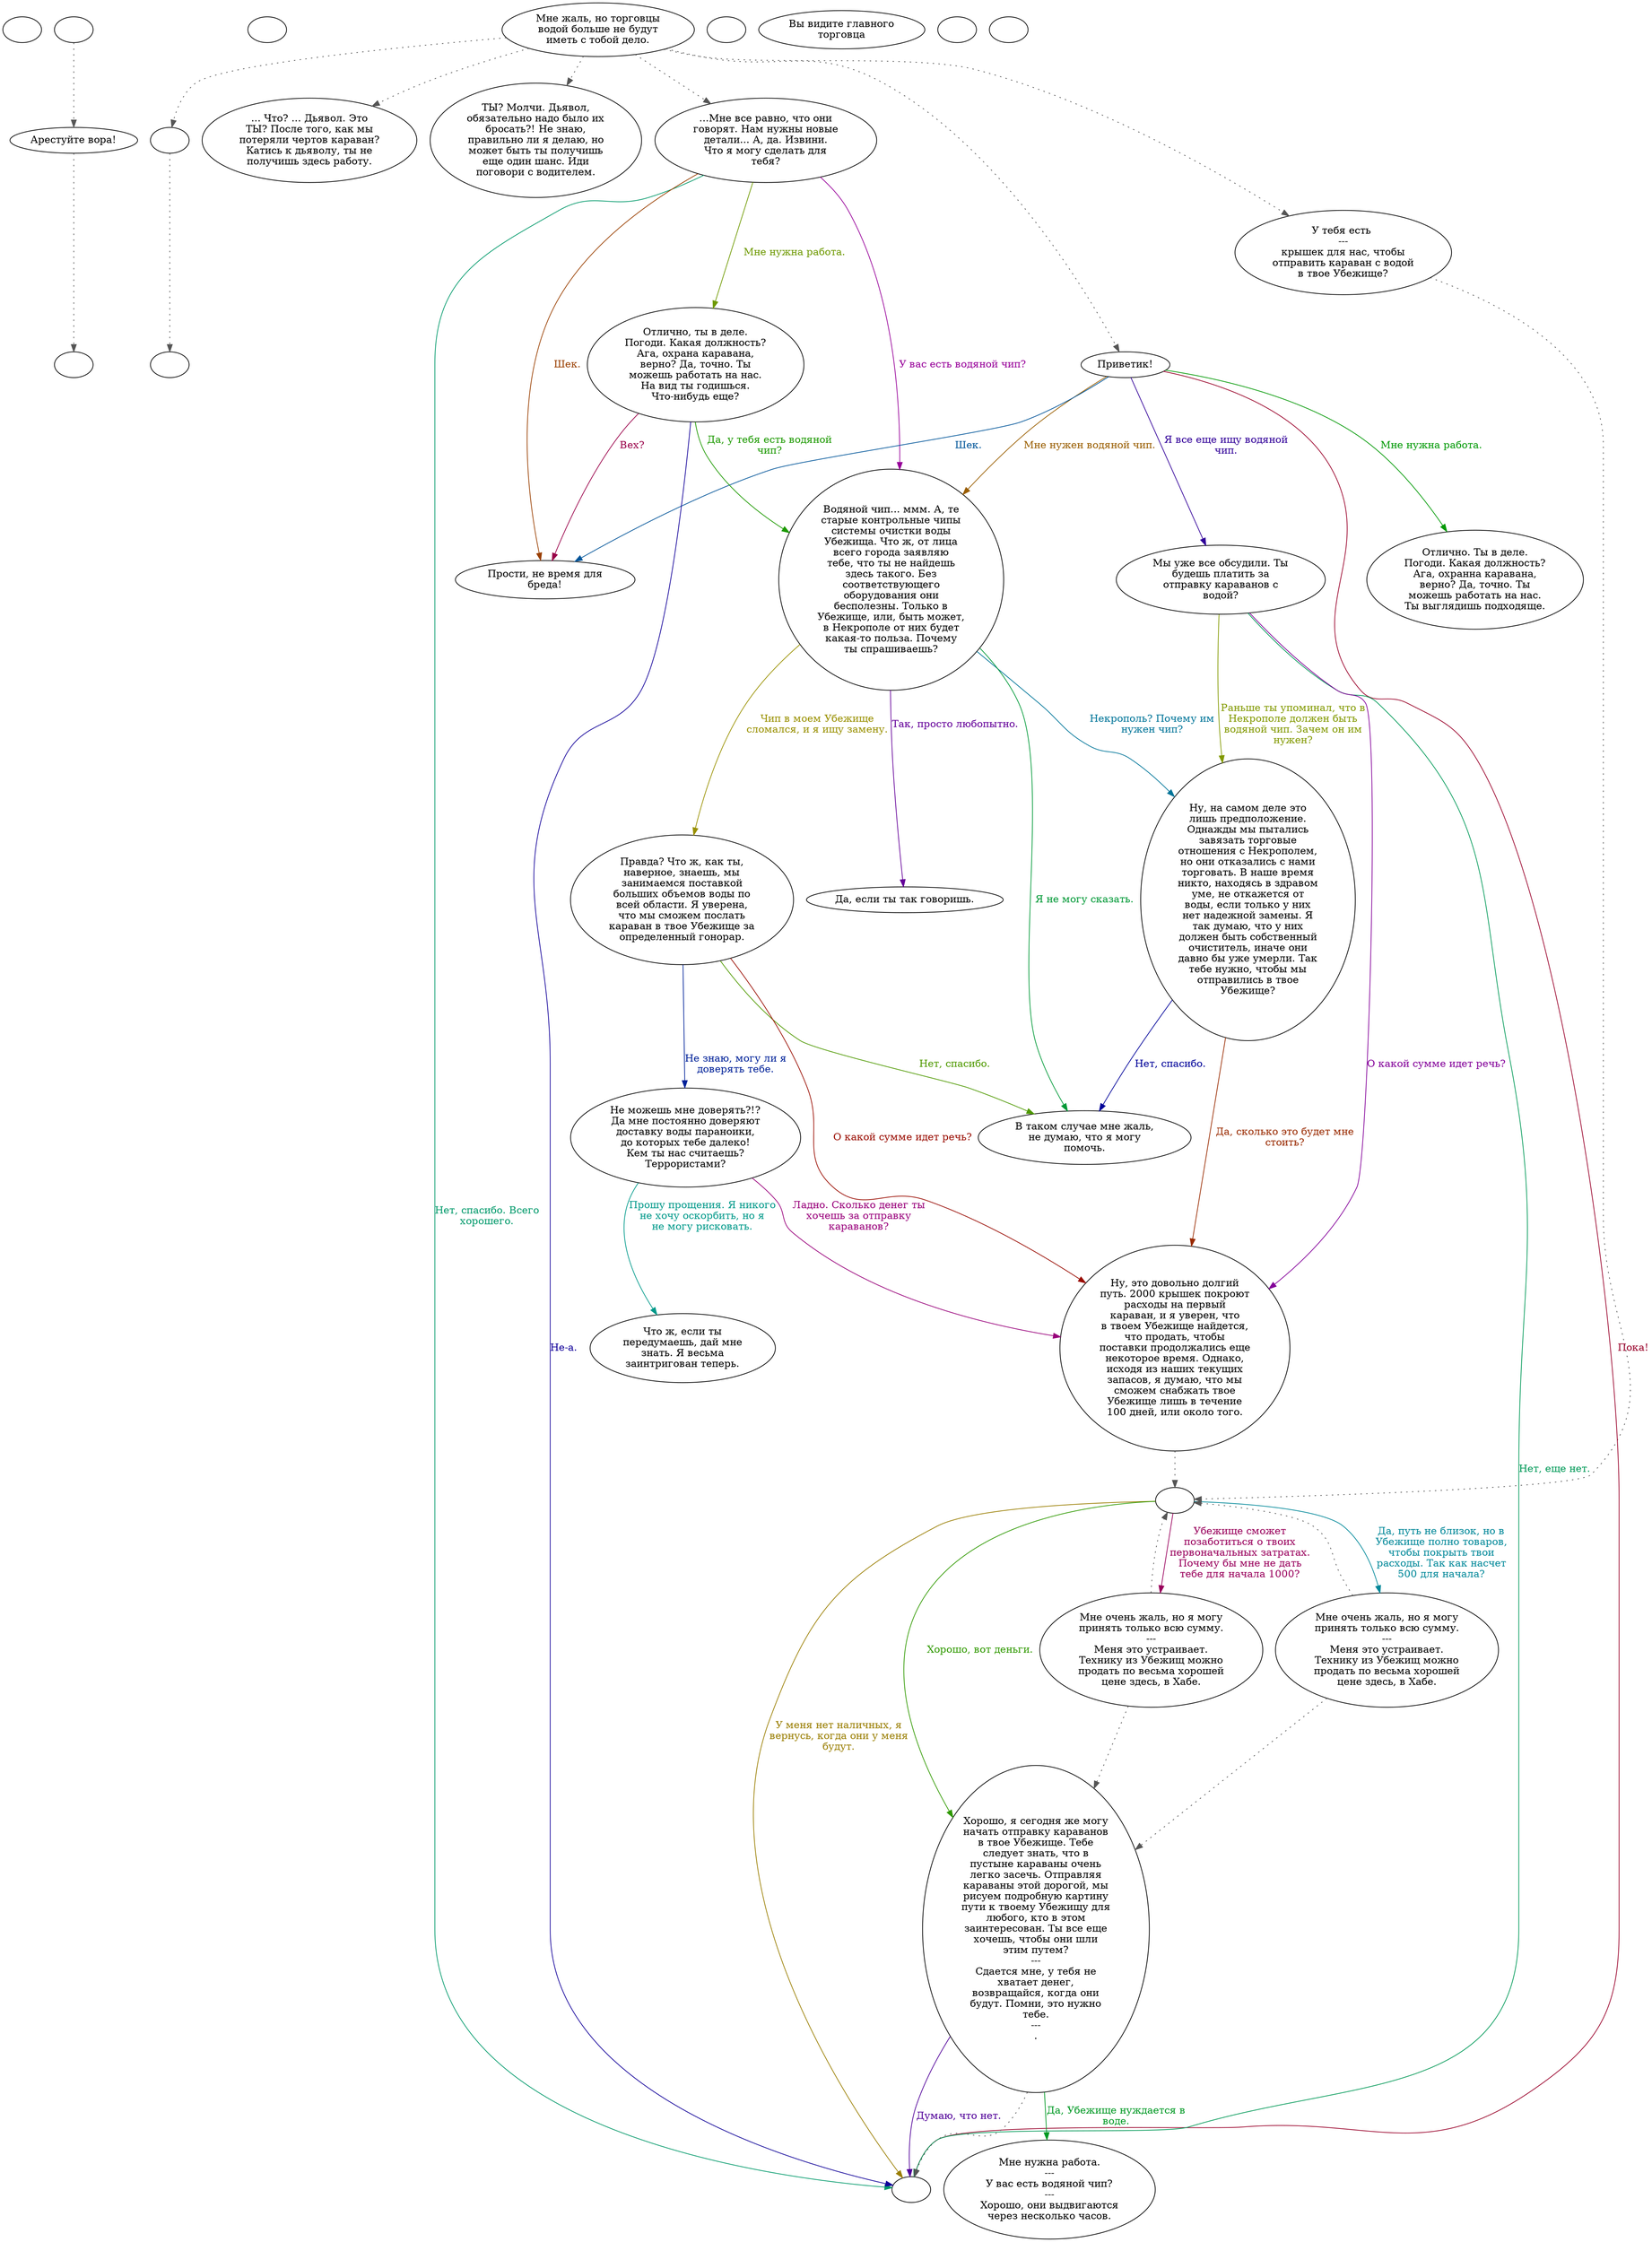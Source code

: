 digraph mstmerch {
  "start" [style=filled       fillcolor="#FFFFFF"       color="#000000"]
  "start" [label=""]
  "combat" [style=filled       fillcolor="#FFFFFF"       color="#000000"]
  "combat" [label=""]
  "critter_p_proc" [style=filled       fillcolor="#FFFFFF"       color="#000000"]
  "critter_p_proc" [label=""]
  "pickup_p_proc" [style=filled       fillcolor="#FFFFFF"       color="#000000"]
  "pickup_p_proc" -> "MasterMerch00" [style=dotted color="#555555"]
  "pickup_p_proc" [label=""]
  "talk_p_proc" [style=filled       fillcolor="#FFFFFF"       color="#000000"]
  "talk_p_proc" -> "get_reaction" [style=dotted color="#555555"]
  "talk_p_proc" -> "Lost" [style=dotted color="#555555"]
  "talk_p_proc" -> "Abandoned" [style=dotted color="#555555"]
  "talk_p_proc" -> "MasterMerch01" [style=dotted color="#555555"]
  "talk_p_proc" -> "MasterMerch19" [style=dotted color="#555555"]
  "talk_p_proc" -> "MasterMerch10" [style=dotted color="#555555"]
  "talk_p_proc" [label="Мне жаль, но торговцы\nводой больше не будут\nиметь с тобой дело."]
  "destroy_p_proc" [style=filled       fillcolor="#FFFFFF"       color="#000000"]
  "destroy_p_proc" [label=""]
  "look_at_p_proc" [style=filled       fillcolor="#FFFFFF"       color="#000000"]
  "look_at_p_proc" [label="Вы видите главного\nторговца"]
  "damage_p_proc" [style=filled       fillcolor="#FFFFFF"       color="#000000"]
  "damage_p_proc" [label=""]
  "map_enter_p_proc" [style=filled       fillcolor="#FFFFFF"       color="#000000"]
  "map_enter_p_proc" [label=""]
  "MasterMerch00" [style=filled       fillcolor="#FFFFFF"       color="#000000"]
  "MasterMerch00" -> "combat" [style=dotted color="#555555"]
  "MasterMerch00" [label="Арестуйте вора!"]
  "MasterMerch01" [style=filled       fillcolor="#FFFFFF"       color="#000000"]
  "MasterMerch01" [label="...Мне все равно, что они\nговорят. Нам нужны новые\nдетали... А, да. Извини.\nЧто я могу сделать для\nтебя?"]
  "MasterMerch01" -> "MasterMerch02" [label="Мне нужна работа." color="#6E9900" fontcolor="#6E9900"]
  "MasterMerch01" -> "MasterMerch04" [label="У вас есть водяной чип?" color="#970099" fontcolor="#970099"]
  "MasterMerch01" -> "MasterMerchEnd" [label="Нет, спасибо. Всего\nхорошего." color="#00996A" fontcolor="#00996A"]
  "MasterMerch01" -> "MasterMerch03" [label="Шек." color="#993E00" fontcolor="#993E00"]
  "MasterMerch02" [style=filled       fillcolor="#FFFFFF"       color="#000000"]
  "MasterMerch02" [label="Отлично, ты в деле.\nПогоди. Какая должность?\nАга, охрана каравана,\nверно? Да, точно. Ты\nможешь работать на нас.\nНа вид ты годишься.\nЧто-нибудь еще?"]
  "MasterMerch02" -> "MasterMerchEnd" [label="Не-а." color="#110099" fontcolor="#110099"]
  "MasterMerch02" -> "MasterMerch04" [label="Да, у тебя есть водяной\nчип?" color="#1C9900" fontcolor="#1C9900"]
  "MasterMerch02" -> "MasterMerch03" [label="Вех?" color="#990048" fontcolor="#990048"]
  "MasterMerch03" [style=filled       fillcolor="#FFFFFF"       color="#000000"]
  "MasterMerch03" [label="Прости, не время для\nбреда!"]
  "MasterMerch04" [style=filled       fillcolor="#FFFFFF"       color="#000000"]
  "MasterMerch04" [label="Водяной чип... ммм. А, те\nстарые контрольные чипы\nсистемы очистки воды\nУбежища. Что ж, от лица\nвсего города заявляю\nтебе, что ты не найдешь\nздесь такого. Без\nсоответствующего\nоборудования они\nбесполезны. Только в\nУбежище, или, быть может,\nв Некрополе от них будет\nкакая-то польза. Почему\nты спрашиваешь?"]
  "MasterMerch04" -> "MasterMerch13" [label="Некрополь? Почему им\nнужен чип?" color="#007599" fontcolor="#007599"]
  "MasterMerch04" -> "MasterMerch05" [label="Чип в моем Убежище\nсломался, и я ищу замену." color="#999000" fontcolor="#999000"]
  "MasterMerch04" -> "MasterMerch06" [label="Так, просто любопытно." color="#640099" fontcolor="#640099"]
  "MasterMerch04" -> "MasterMerch07" [label="Я не могу сказать." color="#009937" fontcolor="#009937"]
  "MasterMerch05" [style=filled       fillcolor="#FFFFFF"       color="#000000"]
  "MasterMerch05" [label="Правда? Что ж, как ты,\nнаверное, знаешь, мы\nзанимаемся поставкой\nбольших объемов воды по\nвсей области. Я уверена,\nчто мы сможем послать\nкараван в твое Убежище за\nопределенный гонорар."]
  "MasterMerch05" -> "MasterMerch14" [label="О какой сумме идет речь?" color="#990B00" fontcolor="#990B00"]
  "MasterMerch05" -> "MasterMerch08" [label="Не знаю, могу ли я\nдоверять тебе." color="#002299" fontcolor="#002299"]
  "MasterMerch05" -> "MasterMerch07" [label="Нет, спасибо." color="#4F9900" fontcolor="#4F9900"]
  "MasterMerch06" [style=filled       fillcolor="#FFFFFF"       color="#000000"]
  "MasterMerch06" [label="Да, если ты так говоришь."]
  "MasterMerch07" [style=filled       fillcolor="#FFFFFF"       color="#000000"]
  "MasterMerch07" [label="В таком случае мне жаль,\nне думаю, что я могу\nпомочь."]
  "MasterMerch08" [style=filled       fillcolor="#FFFFFF"       color="#000000"]
  "MasterMerch08" [label="Не можешь мне доверять?!?\nДа мне постоянно доверяют\nдоставку воды параноики,\nдо которых тебе далеко!\nКем ты нас считаешь?\nТеррористами?"]
  "MasterMerch08" -> "MasterMerch14" [label="Ладно. Сколько денег ты\nхочешь за отправку\nкараванов?" color="#99007B" fontcolor="#99007B"]
  "MasterMerch08" -> "MasterMerch09" [label="Прошу прощения. Я никого\nне хочу оскорбить, но я\nне могу рисковать." color="#00998A" fontcolor="#00998A"]
  "MasterMerch09" [style=filled       fillcolor="#FFFFFF"       color="#000000"]
  "MasterMerch09" [label="Что ж, если ты\nпередумаешь, дай мне\nзнать. Я весьма\nзаинтригован теперь."]
  "MasterMerch10" [style=filled       fillcolor="#FFFFFF"       color="#000000"]
  "MasterMerch10" [label="Приветик!"]
  "MasterMerch10" -> "MasterMerch04" [label="Мне нужен водяной чип." color="#995D00" fontcolor="#995D00"]
  "MasterMerch10" -> "MasterMerch12" [label="Я все еще ищу водяной\nчип." color="#310099" fontcolor="#310099"]
  "MasterMerch10" -> "MasterMerch11" [label="Мне нужна работа." color="#009904" fontcolor="#009904"]
  "MasterMerch10" -> "MasterMerchEnd" [label="Пока!" color="#990029" fontcolor="#990029"]
  "MasterMerch10" -> "MasterMerch03" [label="Шек." color="#005599" fontcolor="#005599"]
  "MasterMerch11" [style=filled       fillcolor="#FFFFFF"       color="#000000"]
  "MasterMerch11" [label="Отлично. Ты в деле.\nПогоди. Какая должность?\nАга, охранна каравана,\nверно? Да, точно. Ты\nможешь работать на нас.\nТы выглядишь подходяще."]
  "MasterMerch12" [style=filled       fillcolor="#FFFFFF"       color="#000000"]
  "MasterMerch12" [label="Мы уже все обсудили. Ты\nбудешь платить за\nотправку караванов с\nводой?"]
  "MasterMerch12" -> "MasterMerch13" [label="Раньше ты упоминал, что в\nНекрополе должен быть\nводяной чип. Зачем он им\nнужен?" color="#829900" fontcolor="#829900"]
  "MasterMerch12" -> "MasterMerch14" [label="О какой сумме идет речь?" color="#830099" fontcolor="#830099"]
  "MasterMerch12" -> "MasterMerchEnd" [label="Нет, еще нет." color="#009957" fontcolor="#009957"]
  "MasterMerch13" [style=filled       fillcolor="#FFFFFF"       color="#000000"]
  "MasterMerch13" [label="Ну, на самом деле это\nлишь предположение.\nОднажды мы пытались\nзавязать торговые\nотношения с Некрополем,\nно они отказались с нами\nторговать. В наше время\nникто, находясь в здравом\nуме, не откажется от\nводы, если только у них\nнет надежной замены. Я\nтак думаю, что у них\nдолжен быть собственный\nочиститель, иначе они\nдавно бы уже умерли. Так\nтебе нужно, чтобы мы\nотправились в твое\nУбежище?"]
  "MasterMerch13" -> "MasterMerch14" [label="Да, сколько это будет мне\nстоить?" color="#992A00" fontcolor="#992A00"]
  "MasterMerch13" -> "MasterMerch07" [label="Нет, спасибо." color="#000299" fontcolor="#000299"]
  "MasterMerch14" [style=filled       fillcolor="#FFFFFF"       color="#000000"]
  "MasterMerch14" -> "MasterMerch15" [style=dotted color="#555555"]
  "MasterMerch14" [label="Ну, это довольно долгий\nпуть. 2000 крышек покроют\nрасходы на первый\nкараван, и я уверен, что\nв твоем Убежище найдется,\nчто продать, чтобы\nпоставки продолжались еще\nнекоторое время. Однако,\nисходя из наших текущих\nзапасов, я думаю, что мы\nсможем снабжать твое\nУбежище лишь в течение\n100 дней, или около того."]
  "MasterMerch15" [style=filled       fillcolor="#FFFFFF"       color="#000000"]
  "MasterMerch15" [label=""]
  "MasterMerch15" -> "MasterMerch16" [label="Хорошо, вот деньги." color="#2F9900" fontcolor="#2F9900"]
  "MasterMerch15" -> "MasterMerch17" [label="Убежище сможет\nпозаботиться о твоих\nпервоначальных затратах.\nПочему бы мне не дать\nтебе для начала 1000?" color="#99005C" fontcolor="#99005C"]
  "MasterMerch15" -> "MasterMerch18" [label="Да, путь не близок, но в\nУбежище полно товаров,\nчтобы покрыть твои\nрасходы. Так как насчет\n500 для начала?" color="#008899" fontcolor="#008899"]
  "MasterMerch15" -> "MasterMerchEnd" [label="У меня нет наличных, я\nвернусь, когда они у меня\nбудут." color="#997D00" fontcolor="#997D00"]
  "MasterMerch16" [style=filled       fillcolor="#FFFFFF"       color="#000000"]
  "MasterMerch16" -> "MasterMerchEnd" [style=dotted color="#555555"]
  "MasterMerch16" [label="Хорошо, я сегодня же могу\nначать отправку караванов\nв твое Убежище. Тебе\nследует знать, что в\nпустыне караваны очень\nлегко засечь. Отправляя\nкараваны этой дорогой, мы\nрисуем подробную картину\nпути к твоему Убежищу для\nлюбого, кто в этом\nзаинтересован. Ты все еще\nхочешь, чтобы они шли\nэтим путем?\n---\nСдается мне, у тебя не\nхватает денег,\nвозвращайся, когда они\nбудут. Помни, это нужно\nтебе.\n---\n."]
  "MasterMerch16" -> "MasterMerchEnd" [label="Думаю, что нет." color="#500099" fontcolor="#500099"]
  "MasterMerch16" -> "MasterMerch20" [label="Да, Убежище нуждается в\nводе." color="#009924" fontcolor="#009924"]
  "MasterMerch17" [style=filled       fillcolor="#FFFFFF"       color="#000000"]
  "MasterMerch17" -> "MasterMerch16" [style=dotted color="#555555"]
  "MasterMerch17" -> "MasterMerch15" [style=dotted color="#555555"]
  "MasterMerch17" [label="Мне очень жаль, но я могу\nпринять только всю сумму.\n---\nМеня это устраивает.\nТехнику из Убежищ можно\nпродать по весьма хорошей\nцене здесь, в Хабе."]
  "MasterMerch18" [style=filled       fillcolor="#FFFFFF"       color="#000000"]
  "MasterMerch18" -> "MasterMerch16" [style=dotted color="#555555"]
  "MasterMerch18" -> "MasterMerch15" [style=dotted color="#555555"]
  "MasterMerch18" [label="Мне очень жаль, но я могу\nпринять только всю сумму.\n---\nМеня это устраивает.\nТехнику из Убежищ можно\nпродать по весьма хорошей\nцене здесь, в Хабе."]
  "MasterMerch19" [style=filled       fillcolor="#FFFFFF"       color="#000000"]
  "MasterMerch19" -> "MasterMerch15" [style=dotted color="#555555"]
  "MasterMerch19" [label="У тебя есть \n---\nкрышек для нас, чтобы\nотправить караван с водой\nв твое Убежище?"]
  "MasterMerch20" [style=filled       fillcolor="#FFFFFF"       color="#000000"]
  "MasterMerch20" [label="Мне нужна работа.\n---\nУ вас есть водяной чип?\n---\nХорошо, они выдвигаются\nчерез несколько часов."]
  "MasterMerchEnd" [style=filled       fillcolor="#FFFFFF"       color="#000000"]
  "MasterMerchEnd" [label=""]
  "Lost" [style=filled       fillcolor="#FFFFFF"       color="#000000"]
  "Lost" [label="... Что? ... Дьявол. Это\nТЫ? После того, как мы\nпотеряли чертов караван?\nКатись к дьяволу, ты не\nполучишь здесь работу."]
  "Abandoned" [style=filled       fillcolor="#FFFFFF"       color="#000000"]
  "Abandoned" [label="ТЫ? Молчи. Дьявол,\nобязательно надо было их\nбросать?! Не знаю,\nправильно ли я делаю, но\nможет быть ты получишь\nеще один шанс. Иди\nпоговори с водителем."]
  "get_reaction" [style=filled       fillcolor="#FFFFFF"       color="#000000"]
  "get_reaction" -> "ReactToLevel" [style=dotted color="#555555"]
  "get_reaction" [label=""]
  "ReactToLevel" [style=filled       fillcolor="#FFFFFF"       color="#000000"]
  "ReactToLevel" [label=""]
}